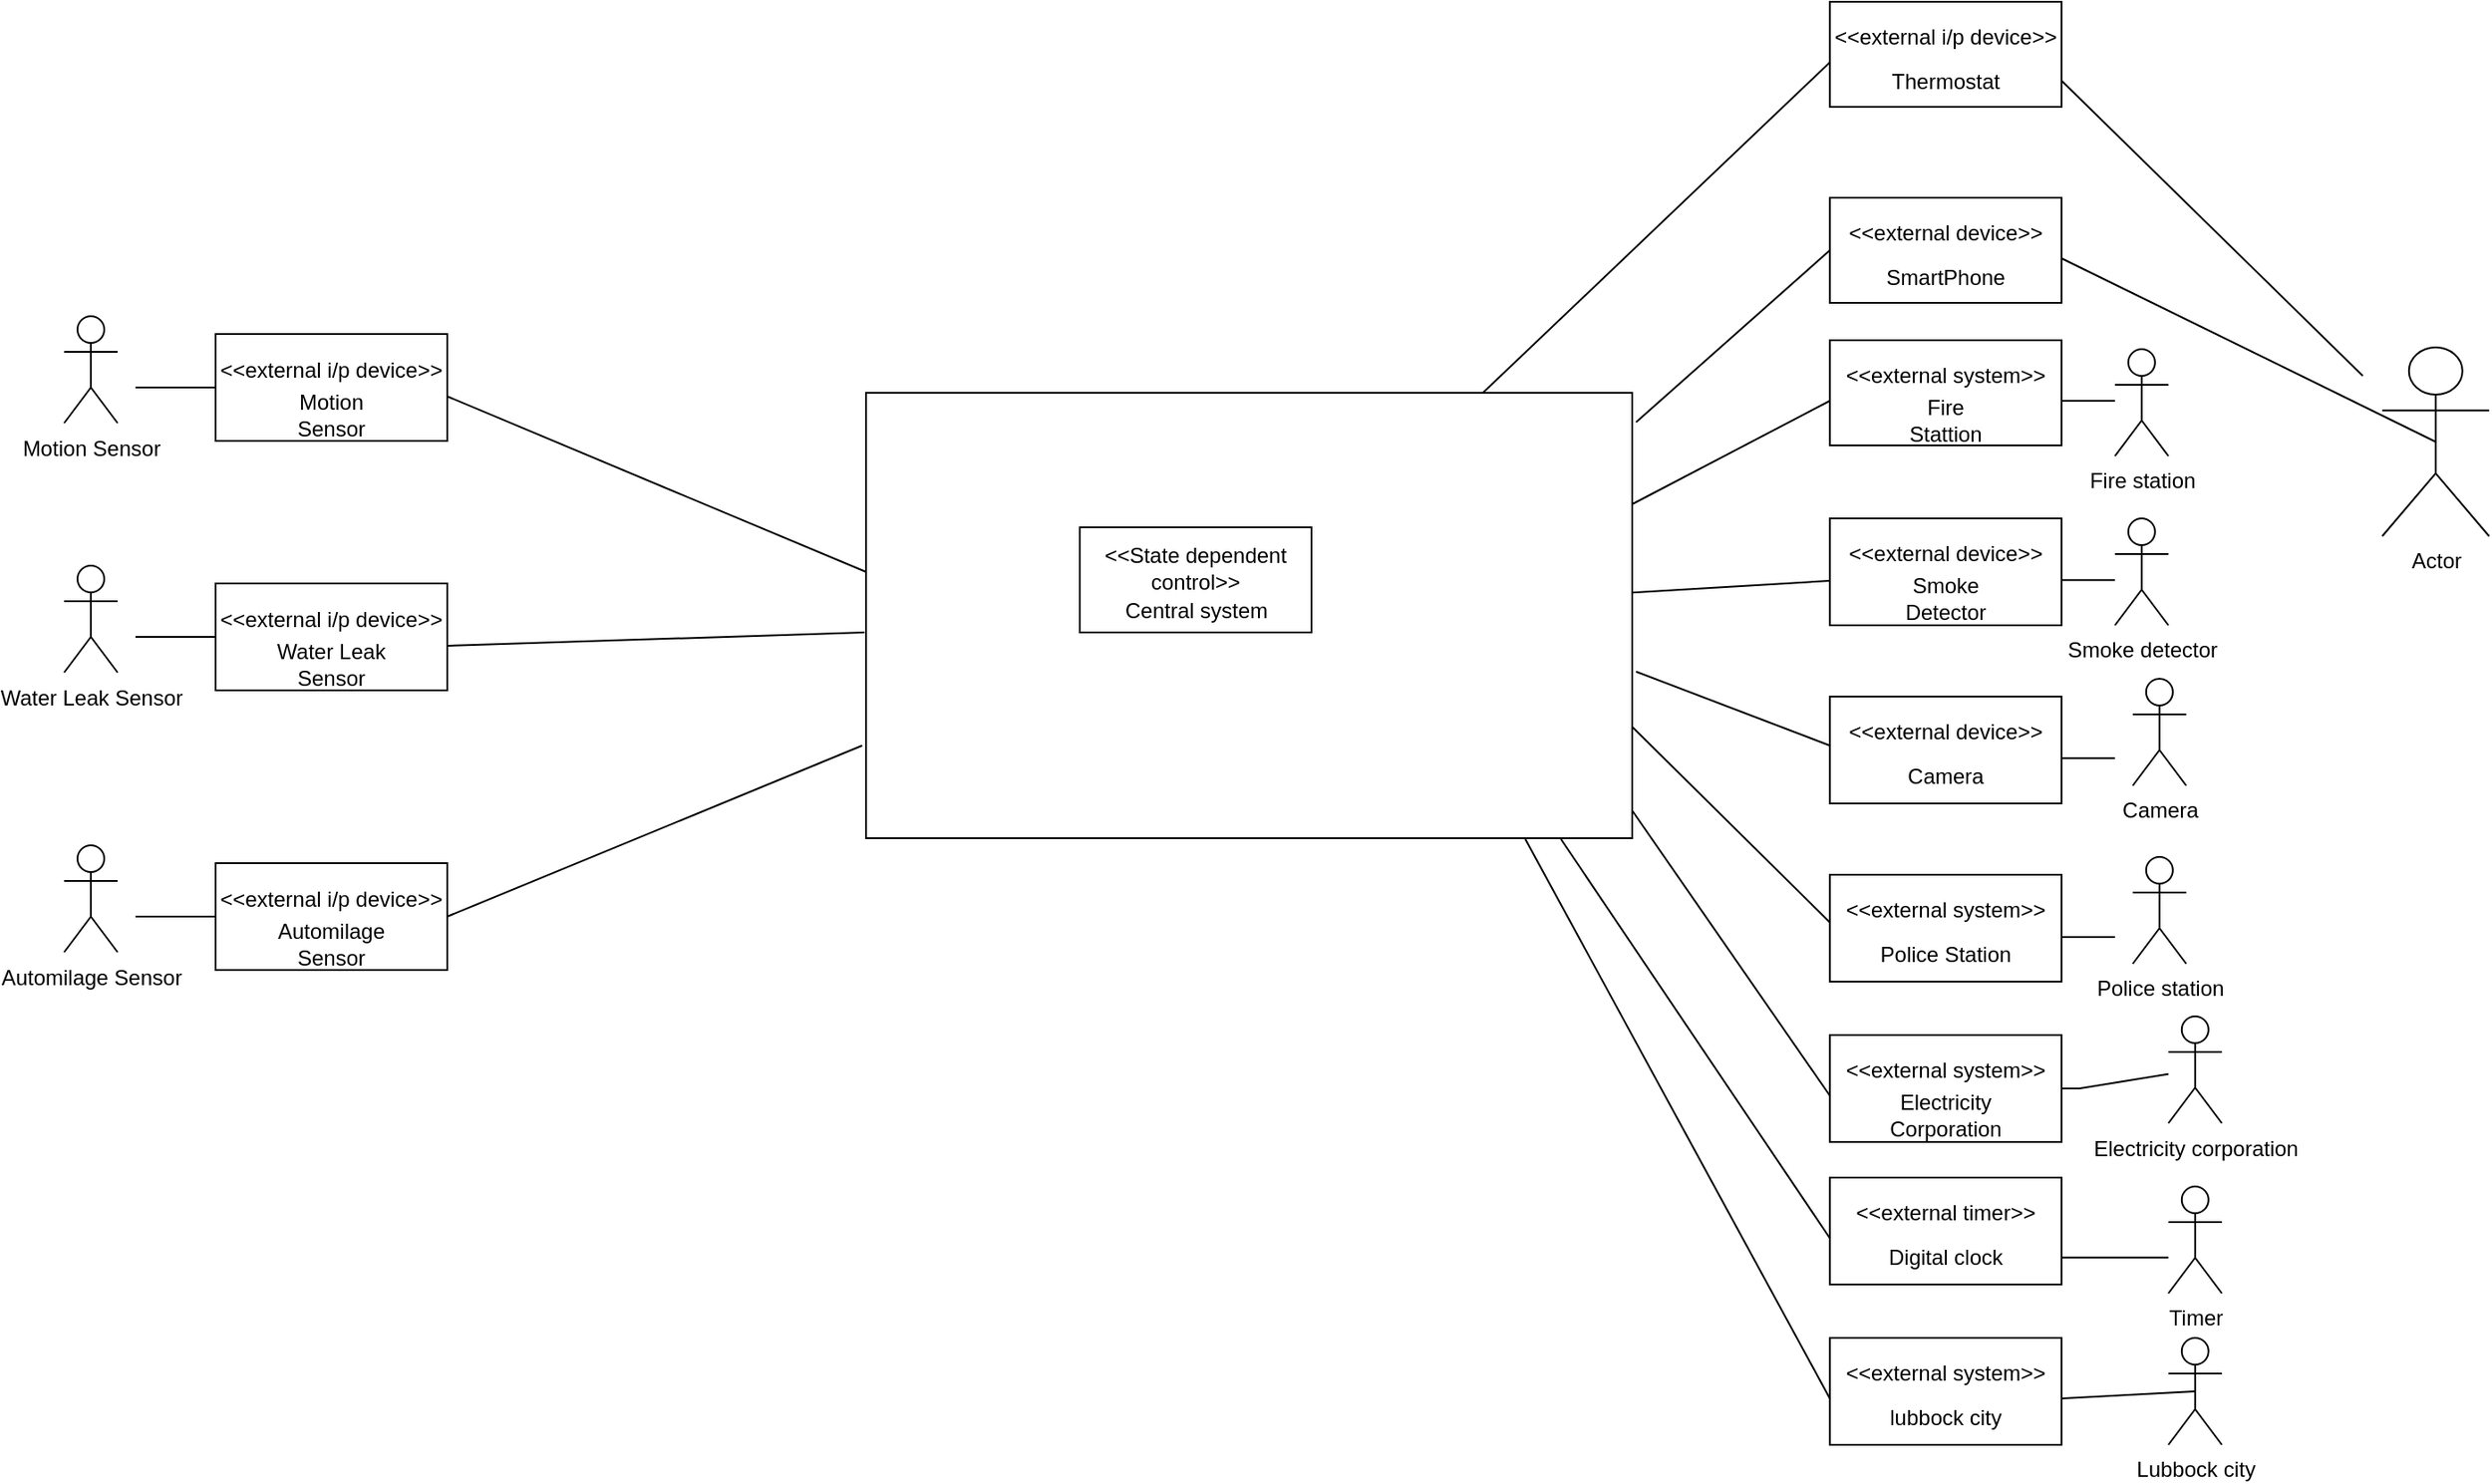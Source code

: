<mxfile version="17.4.0" type="github">
  <diagram id="queUSnzOFaTcNsG4NoB8" name="Page-1">
    <mxGraphModel dx="2548" dy="1980" grid="1" gridSize="10" guides="1" tooltips="1" connect="1" arrows="1" fold="1" page="1" pageScale="1" pageWidth="850" pageHeight="1100" math="0" shadow="0">
      <root>
        <mxCell id="0" />
        <mxCell id="1" parent="0" />
        <mxCell id="kgD6vg8KvZ7phLuvpiB6-6" value="Motion Sensor" style="shape=umlActor;verticalLabelPosition=bottom;verticalAlign=top;html=1;outlineConnect=0;" parent="1" vertex="1">
          <mxGeometry x="-230" y="96.5" width="30" height="60" as="geometry" />
        </mxCell>
        <mxCell id="kgD6vg8KvZ7phLuvpiB6-7" value="" style="endArrow=none;html=1;rounded=0;" parent="1" target="kgD6vg8KvZ7phLuvpiB6-8" edge="1">
          <mxGeometry width="50" height="50" relative="1" as="geometry">
            <mxPoint x="-190" y="136.5" as="sourcePoint" />
            <mxPoint x="-130" y="136.5" as="targetPoint" />
          </mxGeometry>
        </mxCell>
        <mxCell id="kgD6vg8KvZ7phLuvpiB6-8" value="" style="rounded=0;whiteSpace=wrap;html=1;" parent="1" vertex="1">
          <mxGeometry x="-145" y="106.5" width="130" height="60" as="geometry" />
        </mxCell>
        <mxCell id="kgD6vg8KvZ7phLuvpiB6-9" value="&amp;lt;&amp;lt;external i/p device&amp;gt;&amp;gt;" style="text;html=1;strokeColor=none;fillColor=none;align=center;verticalAlign=middle;whiteSpace=wrap;rounded=0;" parent="1" vertex="1">
          <mxGeometry x="-145" y="111.5" width="130" height="30" as="geometry" />
        </mxCell>
        <mxCell id="kgD6vg8KvZ7phLuvpiB6-10" value="Motion Sensor" style="text;html=1;strokeColor=none;fillColor=none;align=center;verticalAlign=middle;whiteSpace=wrap;rounded=0;" parent="1" vertex="1">
          <mxGeometry x="-110" y="136.5" width="60" height="30" as="geometry" />
        </mxCell>
        <mxCell id="kgD6vg8KvZ7phLuvpiB6-16" value="Water Leak Sensor" style="shape=umlActor;verticalLabelPosition=bottom;verticalAlign=top;html=1;outlineConnect=0;" parent="1" vertex="1">
          <mxGeometry x="-230" y="236.5" width="30" height="60" as="geometry" />
        </mxCell>
        <mxCell id="kgD6vg8KvZ7phLuvpiB6-17" value="" style="endArrow=none;html=1;rounded=0;" parent="1" target="kgD6vg8KvZ7phLuvpiB6-18" edge="1">
          <mxGeometry width="50" height="50" relative="1" as="geometry">
            <mxPoint x="-190" y="276.5" as="sourcePoint" />
            <mxPoint x="-130" y="276.5" as="targetPoint" />
          </mxGeometry>
        </mxCell>
        <mxCell id="kgD6vg8KvZ7phLuvpiB6-18" value="" style="rounded=0;whiteSpace=wrap;html=1;" parent="1" vertex="1">
          <mxGeometry x="-145" y="246.5" width="130" height="60" as="geometry" />
        </mxCell>
        <mxCell id="kgD6vg8KvZ7phLuvpiB6-19" value="&amp;lt;&amp;lt;external i/p device&amp;gt;&amp;gt;" style="text;html=1;strokeColor=none;fillColor=none;align=center;verticalAlign=middle;whiteSpace=wrap;rounded=0;" parent="1" vertex="1">
          <mxGeometry x="-145" y="251.5" width="130" height="30" as="geometry" />
        </mxCell>
        <mxCell id="kgD6vg8KvZ7phLuvpiB6-20" value="Water Leak Sensor" style="text;html=1;strokeColor=none;fillColor=none;align=center;verticalAlign=middle;whiteSpace=wrap;rounded=0;" parent="1" vertex="1">
          <mxGeometry x="-120" y="276.5" width="80" height="30" as="geometry" />
        </mxCell>
        <mxCell id="kgD6vg8KvZ7phLuvpiB6-21" value="Automilage Sensor" style="shape=umlActor;verticalLabelPosition=bottom;verticalAlign=top;html=1;outlineConnect=0;" parent="1" vertex="1">
          <mxGeometry x="-230" y="393.5" width="30" height="60" as="geometry" />
        </mxCell>
        <mxCell id="kgD6vg8KvZ7phLuvpiB6-22" value="" style="endArrow=none;html=1;rounded=0;" parent="1" target="kgD6vg8KvZ7phLuvpiB6-23" edge="1">
          <mxGeometry width="50" height="50" relative="1" as="geometry">
            <mxPoint x="-190" y="433.5" as="sourcePoint" />
            <mxPoint x="-130" y="433.5" as="targetPoint" />
          </mxGeometry>
        </mxCell>
        <mxCell id="kgD6vg8KvZ7phLuvpiB6-23" value="" style="rounded=0;whiteSpace=wrap;html=1;" parent="1" vertex="1">
          <mxGeometry x="-145" y="403.5" width="130" height="60" as="geometry" />
        </mxCell>
        <mxCell id="kgD6vg8KvZ7phLuvpiB6-24" value="&amp;lt;&amp;lt;external i/p device&amp;gt;&amp;gt;" style="text;html=1;strokeColor=none;fillColor=none;align=center;verticalAlign=middle;whiteSpace=wrap;rounded=0;" parent="1" vertex="1">
          <mxGeometry x="-145" y="408.5" width="130" height="30" as="geometry" />
        </mxCell>
        <mxCell id="kgD6vg8KvZ7phLuvpiB6-25" value="Automilage Sensor" style="text;html=1;strokeColor=none;fillColor=none;align=center;verticalAlign=middle;whiteSpace=wrap;rounded=0;" parent="1" vertex="1">
          <mxGeometry x="-120" y="433.5" width="80" height="30" as="geometry" />
        </mxCell>
        <mxCell id="kgD6vg8KvZ7phLuvpiB6-448" value="" style="rounded=0;whiteSpace=wrap;html=1;" parent="1" vertex="1">
          <mxGeometry x="220" y="139.5" width="430" height="250" as="geometry" />
        </mxCell>
        <mxCell id="kgD6vg8KvZ7phLuvpiB6-449" value="" style="rounded=0;whiteSpace=wrap;html=1;" parent="1" vertex="1">
          <mxGeometry x="760.9" y="110" width="130" height="59" as="geometry" />
        </mxCell>
        <mxCell id="kgD6vg8KvZ7phLuvpiB6-450" value="&amp;lt;&amp;lt;external system&amp;gt;&amp;gt;" style="text;html=1;strokeColor=none;fillColor=none;align=center;verticalAlign=middle;whiteSpace=wrap;rounded=0;" parent="1" vertex="1">
          <mxGeometry x="760.9" y="115" width="130" height="29" as="geometry" />
        </mxCell>
        <mxCell id="kgD6vg8KvZ7phLuvpiB6-451" value="Fire Stattion" style="text;html=1;strokeColor=none;fillColor=none;align=center;verticalAlign=middle;whiteSpace=wrap;rounded=0;" parent="1" vertex="1">
          <mxGeometry x="795.9" y="140" width="60" height="29" as="geometry" />
        </mxCell>
        <mxCell id="kgD6vg8KvZ7phLuvpiB6-452" value="" style="rounded=0;whiteSpace=wrap;html=1;" parent="1" vertex="1">
          <mxGeometry x="760.9" y="210" width="130" height="60" as="geometry" />
        </mxCell>
        <mxCell id="kgD6vg8KvZ7phLuvpiB6-453" value="&amp;lt;&amp;lt;external device&amp;gt;&amp;gt;" style="text;html=1;strokeColor=none;fillColor=none;align=center;verticalAlign=middle;whiteSpace=wrap;rounded=0;" parent="1" vertex="1">
          <mxGeometry x="760.9" y="215" width="130" height="30" as="geometry" />
        </mxCell>
        <mxCell id="kgD6vg8KvZ7phLuvpiB6-454" value="Smoke Detector" style="text;html=1;strokeColor=none;fillColor=none;align=center;verticalAlign=middle;whiteSpace=wrap;rounded=0;" parent="1" vertex="1">
          <mxGeometry x="795.9" y="240" width="60" height="30" as="geometry" />
        </mxCell>
        <mxCell id="kgD6vg8KvZ7phLuvpiB6-455" value="" style="rounded=0;whiteSpace=wrap;html=1;" parent="1" vertex="1">
          <mxGeometry x="760.9" y="310" width="130" height="60" as="geometry" />
        </mxCell>
        <mxCell id="kgD6vg8KvZ7phLuvpiB6-456" value="&amp;lt;&amp;lt;external device&amp;gt;&amp;gt;" style="text;html=1;strokeColor=none;fillColor=none;align=center;verticalAlign=middle;whiteSpace=wrap;rounded=0;" parent="1" vertex="1">
          <mxGeometry x="760.9" y="315" width="130" height="30" as="geometry" />
        </mxCell>
        <mxCell id="kgD6vg8KvZ7phLuvpiB6-457" value="Camera" style="text;html=1;strokeColor=none;fillColor=none;align=center;verticalAlign=middle;whiteSpace=wrap;rounded=0;" parent="1" vertex="1">
          <mxGeometry x="785.9" y="340" width="80" height="30" as="geometry" />
        </mxCell>
        <mxCell id="kgD6vg8KvZ7phLuvpiB6-458" value="" style="rounded=0;whiteSpace=wrap;html=1;" parent="1" vertex="1">
          <mxGeometry x="760.9" y="410" width="130" height="60" as="geometry" />
        </mxCell>
        <mxCell id="kgD6vg8KvZ7phLuvpiB6-460" value="Police Station" style="text;html=1;strokeColor=none;fillColor=none;align=center;verticalAlign=middle;whiteSpace=wrap;rounded=0;" parent="1" vertex="1">
          <mxGeometry x="785.9" y="440" width="80" height="30" as="geometry" />
        </mxCell>
        <mxCell id="kgD6vg8KvZ7phLuvpiB6-461" value="&amp;lt;&amp;lt;external system&amp;gt;&amp;gt;" style="text;html=1;strokeColor=none;fillColor=none;align=center;verticalAlign=middle;whiteSpace=wrap;rounded=0;" parent="1" vertex="1">
          <mxGeometry x="760.9" y="415" width="130" height="29" as="geometry" />
        </mxCell>
        <mxCell id="kgD6vg8KvZ7phLuvpiB6-462" value="" style="rounded=0;whiteSpace=wrap;html=1;" parent="1" vertex="1">
          <mxGeometry x="760.9" y="500" width="130" height="60" as="geometry" />
        </mxCell>
        <mxCell id="kgD6vg8KvZ7phLuvpiB6-463" value="Electricity Corporation" style="text;html=1;strokeColor=none;fillColor=none;align=center;verticalAlign=middle;whiteSpace=wrap;rounded=0;" parent="1" vertex="1">
          <mxGeometry x="785.9" y="530" width="80" height="30" as="geometry" />
        </mxCell>
        <mxCell id="kgD6vg8KvZ7phLuvpiB6-464" value="&amp;lt;&amp;lt;external system&amp;gt;&amp;gt;" style="text;html=1;strokeColor=none;fillColor=none;align=center;verticalAlign=middle;whiteSpace=wrap;rounded=0;" parent="1" vertex="1">
          <mxGeometry x="760.9" y="505" width="130" height="29" as="geometry" />
        </mxCell>
        <mxCell id="kgD6vg8KvZ7phLuvpiB6-465" value="" style="rounded=0;whiteSpace=wrap;html=1;" parent="1" vertex="1">
          <mxGeometry x="760.9" y="580" width="130" height="60" as="geometry" />
        </mxCell>
        <mxCell id="kgD6vg8KvZ7phLuvpiB6-466" value="Digital clock" style="text;html=1;strokeColor=none;fillColor=none;align=center;verticalAlign=middle;whiteSpace=wrap;rounded=0;" parent="1" vertex="1">
          <mxGeometry x="785.9" y="610" width="80" height="30" as="geometry" />
        </mxCell>
        <mxCell id="kgD6vg8KvZ7phLuvpiB6-467" value="&amp;lt;&amp;lt;external timer&amp;gt;&amp;gt;" style="text;html=1;strokeColor=none;fillColor=none;align=center;verticalAlign=middle;whiteSpace=wrap;rounded=0;" parent="1" vertex="1">
          <mxGeometry x="760.9" y="585" width="130" height="29" as="geometry" />
        </mxCell>
        <mxCell id="kgD6vg8KvZ7phLuvpiB6-469" value="" style="rounded=0;whiteSpace=wrap;html=1;" parent="1" vertex="1">
          <mxGeometry x="760.9" y="670" width="130" height="60" as="geometry" />
        </mxCell>
        <mxCell id="kgD6vg8KvZ7phLuvpiB6-470" value="lubbock city" style="text;html=1;strokeColor=none;fillColor=none;align=center;verticalAlign=middle;whiteSpace=wrap;rounded=0;" parent="1" vertex="1">
          <mxGeometry x="785.9" y="700" width="80" height="30" as="geometry" />
        </mxCell>
        <mxCell id="kgD6vg8KvZ7phLuvpiB6-471" value="&amp;lt;&amp;lt;external system&amp;gt;&amp;gt;" style="text;html=1;strokeColor=none;fillColor=none;align=center;verticalAlign=middle;whiteSpace=wrap;rounded=0;" parent="1" vertex="1">
          <mxGeometry x="760.9" y="675" width="130" height="29" as="geometry" />
        </mxCell>
        <mxCell id="kgD6vg8KvZ7phLuvpiB6-473" value="" style="endArrow=none;html=1;rounded=0;entryX=1;entryY=1;entryDx=0;entryDy=0;" parent="1" target="kgD6vg8KvZ7phLuvpiB6-450" edge="1">
          <mxGeometry width="50" height="50" relative="1" as="geometry">
            <mxPoint x="920.9" y="144" as="sourcePoint" />
            <mxPoint x="560.9" y="220" as="targetPoint" />
          </mxGeometry>
        </mxCell>
        <mxCell id="kgD6vg8KvZ7phLuvpiB6-482" value="Fire station" style="shape=umlActor;verticalLabelPosition=bottom;verticalAlign=top;html=1;outlineConnect=0;" parent="1" vertex="1">
          <mxGeometry x="920.9" y="115" width="30" height="60" as="geometry" />
        </mxCell>
        <mxCell id="kgD6vg8KvZ7phLuvpiB6-483" value="Smoke detector" style="shape=umlActor;verticalLabelPosition=bottom;verticalAlign=top;html=1;outlineConnect=0;" parent="1" vertex="1">
          <mxGeometry x="920.9" y="210" width="30" height="60" as="geometry" />
        </mxCell>
        <mxCell id="kgD6vg8KvZ7phLuvpiB6-484" value="" style="endArrow=none;html=1;rounded=0;entryX=1;entryY=1;entryDx=0;entryDy=0;" parent="1" edge="1">
          <mxGeometry width="50" height="50" relative="1" as="geometry">
            <mxPoint x="920.9" y="244.65" as="sourcePoint" />
            <mxPoint x="890.9" y="244.65" as="targetPoint" />
            <Array as="points">
              <mxPoint x="900.9" y="244.65" />
            </Array>
          </mxGeometry>
        </mxCell>
        <mxCell id="kgD6vg8KvZ7phLuvpiB6-485" value="Electricity corporation" style="shape=umlActor;verticalLabelPosition=bottom;verticalAlign=top;html=1;outlineConnect=0;" parent="1" vertex="1">
          <mxGeometry x="950.9" y="489.5" width="30" height="60" as="geometry" />
        </mxCell>
        <mxCell id="kgD6vg8KvZ7phLuvpiB6-486" value="" style="endArrow=none;html=1;rounded=0;entryX=1;entryY=1;entryDx=0;entryDy=0;" parent="1" edge="1">
          <mxGeometry width="50" height="50" relative="1" as="geometry">
            <mxPoint x="920.9" y="344.65" as="sourcePoint" />
            <mxPoint x="890.9" y="344.65" as="targetPoint" />
            <Array as="points">
              <mxPoint x="900.9" y="344.65" />
            </Array>
          </mxGeometry>
        </mxCell>
        <mxCell id="kgD6vg8KvZ7phLuvpiB6-487" value="Camera" style="shape=umlActor;verticalLabelPosition=bottom;verticalAlign=top;html=1;outlineConnect=0;" parent="1" vertex="1">
          <mxGeometry x="930.9" y="300" width="30" height="60" as="geometry" />
        </mxCell>
        <mxCell id="kgD6vg8KvZ7phLuvpiB6-488" value="" style="endArrow=none;html=1;rounded=0;entryX=1;entryY=1;entryDx=0;entryDy=0;" parent="1" edge="1">
          <mxGeometry width="50" height="50" relative="1" as="geometry">
            <mxPoint x="920.9" y="445" as="sourcePoint" />
            <mxPoint x="890.9" y="445" as="targetPoint" />
            <Array as="points">
              <mxPoint x="900.9" y="445" />
            </Array>
          </mxGeometry>
        </mxCell>
        <mxCell id="kgD6vg8KvZ7phLuvpiB6-489" value="Police station" style="shape=umlActor;verticalLabelPosition=bottom;verticalAlign=top;html=1;outlineConnect=0;" parent="1" vertex="1">
          <mxGeometry x="930.9" y="400" width="30" height="60" as="geometry" />
        </mxCell>
        <mxCell id="kgD6vg8KvZ7phLuvpiB6-490" value="" style="endArrow=none;html=1;rounded=0;entryX=1;entryY=1;entryDx=0;entryDy=0;" parent="1" source="kgD6vg8KvZ7phLuvpiB6-485" edge="1">
          <mxGeometry width="50" height="50" relative="1" as="geometry">
            <mxPoint x="920.9" y="530" as="sourcePoint" />
            <mxPoint x="890.9" y="530" as="targetPoint" />
            <Array as="points">
              <mxPoint x="900.9" y="530" />
            </Array>
          </mxGeometry>
        </mxCell>
        <mxCell id="kgD6vg8KvZ7phLuvpiB6-491" value="Timer&lt;br&gt;" style="shape=umlActor;verticalLabelPosition=bottom;verticalAlign=top;html=1;outlineConnect=0;" parent="1" vertex="1">
          <mxGeometry x="950.9" y="585" width="30" height="60" as="geometry" />
        </mxCell>
        <mxCell id="kgD6vg8KvZ7phLuvpiB6-492" value="" style="endArrow=none;html=1;rounded=0;entryX=1;entryY=1;entryDx=0;entryDy=0;" parent="1" edge="1">
          <mxGeometry width="50" height="50" relative="1" as="geometry">
            <mxPoint x="950.9" y="624.82" as="sourcePoint" />
            <mxPoint x="890.9" y="624.82" as="targetPoint" />
            <Array as="points">
              <mxPoint x="900.9" y="624.82" />
            </Array>
          </mxGeometry>
        </mxCell>
        <mxCell id="kgD6vg8KvZ7phLuvpiB6-494" value="Lubbock city&lt;br&gt;" style="shape=umlActor;verticalLabelPosition=bottom;verticalAlign=top;html=1;outlineConnect=0;" parent="1" vertex="1">
          <mxGeometry x="950.9" y="670" width="30" height="60" as="geometry" />
        </mxCell>
        <mxCell id="7Ufg1nvPIbCbdAw9HvlZ-1" value="" style="rounded=0;whiteSpace=wrap;html=1;" parent="1" vertex="1">
          <mxGeometry x="340" y="215" width="130" height="59" as="geometry" />
        </mxCell>
        <mxCell id="7Ufg1nvPIbCbdAw9HvlZ-2" value="&amp;lt;&amp;lt;State dependent control&amp;gt;&amp;gt;" style="text;html=1;strokeColor=none;fillColor=none;align=center;verticalAlign=middle;whiteSpace=wrap;rounded=0;" parent="1" vertex="1">
          <mxGeometry x="340" y="223" width="130" height="29" as="geometry" />
        </mxCell>
        <mxCell id="7Ufg1nvPIbCbdAw9HvlZ-3" value="Central system" style="text;html=1;strokeColor=none;fillColor=none;align=center;verticalAlign=middle;whiteSpace=wrap;rounded=0;" parent="1" vertex="1">
          <mxGeometry x="362.5" y="247" width="85" height="29" as="geometry" />
        </mxCell>
        <mxCell id="7Ufg1nvPIbCbdAw9HvlZ-4" value="" style="endArrow=none;html=1;rounded=0;entryX=0;entryY=1;entryDx=0;entryDy=0;exitX=1;exitY=0.25;exitDx=0;exitDy=0;" parent="1" source="kgD6vg8KvZ7phLuvpiB6-448" target="kgD6vg8KvZ7phLuvpiB6-450" edge="1">
          <mxGeometry width="50" height="50" relative="1" as="geometry">
            <mxPoint x="730.9" y="144" as="sourcePoint" />
            <mxPoint x="710.9" y="390" as="targetPoint" />
          </mxGeometry>
        </mxCell>
        <mxCell id="7Ufg1nvPIbCbdAw9HvlZ-5" value="" style="endArrow=none;html=1;rounded=0;entryX=0;entryY=1;entryDx=0;entryDy=0;" parent="1" source="kgD6vg8KvZ7phLuvpiB6-448" target="kgD6vg8KvZ7phLuvpiB6-453" edge="1">
          <mxGeometry width="50" height="50" relative="1" as="geometry">
            <mxPoint x="730.9" y="245" as="sourcePoint" />
            <mxPoint x="710.9" y="390" as="targetPoint" />
          </mxGeometry>
        </mxCell>
        <mxCell id="7Ufg1nvPIbCbdAw9HvlZ-6" value="" style="endArrow=none;html=1;rounded=0;entryX=0;entryY=0.75;entryDx=0;entryDy=0;exitX=1.005;exitY=0.626;exitDx=0;exitDy=0;exitPerimeter=0;" parent="1" source="kgD6vg8KvZ7phLuvpiB6-448" target="kgD6vg8KvZ7phLuvpiB6-456" edge="1">
          <mxGeometry width="50" height="50" relative="1" as="geometry">
            <mxPoint x="732.1" y="325.37" as="sourcePoint" />
            <mxPoint x="710.9" y="390" as="targetPoint" />
          </mxGeometry>
        </mxCell>
        <mxCell id="7Ufg1nvPIbCbdAw9HvlZ-7" value="" style="endArrow=none;html=1;rounded=0;entryX=0;entryY=0.75;entryDx=0;entryDy=0;exitX=1;exitY=0.75;exitDx=0;exitDy=0;" parent="1" source="kgD6vg8KvZ7phLuvpiB6-448" target="kgD6vg8KvZ7phLuvpiB6-461" edge="1">
          <mxGeometry width="50" height="50" relative="1" as="geometry">
            <mxPoint x="732.1" y="416.49" as="sourcePoint" />
            <mxPoint x="710.9" y="390" as="targetPoint" />
          </mxGeometry>
        </mxCell>
        <mxCell id="7Ufg1nvPIbCbdAw9HvlZ-8" value="" style="endArrow=none;html=1;rounded=0;entryX=0;entryY=1;entryDx=0;entryDy=0;exitX=1;exitY=0.938;exitDx=0;exitDy=0;exitPerimeter=0;" parent="1" source="kgD6vg8KvZ7phLuvpiB6-448" target="kgD6vg8KvZ7phLuvpiB6-464" edge="1">
          <mxGeometry width="50" height="50" relative="1" as="geometry">
            <mxPoint x="730.6" y="504.93" as="sourcePoint" />
            <mxPoint x="710.9" y="390" as="targetPoint" />
          </mxGeometry>
        </mxCell>
        <mxCell id="7Ufg1nvPIbCbdAw9HvlZ-12" value="" style="endArrow=none;html=1;rounded=0;entryX=0;entryY=1;entryDx=0;entryDy=0;" parent="1" target="kgD6vg8KvZ7phLuvpiB6-467" edge="1">
          <mxGeometry width="50" height="50" relative="1" as="geometry">
            <mxPoint x="610" y="390" as="sourcePoint" />
            <mxPoint x="710.9" y="390" as="targetPoint" />
          </mxGeometry>
        </mxCell>
        <mxCell id="7Ufg1nvPIbCbdAw9HvlZ-13" value="" style="endArrow=none;html=1;rounded=0;entryX=0;entryY=1;entryDx=0;entryDy=0;" parent="1" target="kgD6vg8KvZ7phLuvpiB6-471" edge="1">
          <mxGeometry width="50" height="50" relative="1" as="geometry">
            <mxPoint x="590" y="390" as="sourcePoint" />
            <mxPoint x="710.9" y="390" as="targetPoint" />
          </mxGeometry>
        </mxCell>
        <mxCell id="7Ufg1nvPIbCbdAw9HvlZ-16" value="" style="endArrow=none;html=1;rounded=0;exitX=1;exitY=1;exitDx=0;exitDy=0;" parent="1" source="kgD6vg8KvZ7phLuvpiB6-9" edge="1">
          <mxGeometry width="50" height="50" relative="1" as="geometry">
            <mxPoint x="380" y="329.5" as="sourcePoint" />
            <mxPoint x="220" y="240" as="targetPoint" />
          </mxGeometry>
        </mxCell>
        <mxCell id="7Ufg1nvPIbCbdAw9HvlZ-17" value="" style="endArrow=none;html=1;rounded=0;exitX=1;exitY=1;exitDx=0;exitDy=0;entryX=-0.002;entryY=0.538;entryDx=0;entryDy=0;entryPerimeter=0;" parent="1" source="kgD6vg8KvZ7phLuvpiB6-19" target="kgD6vg8KvZ7phLuvpiB6-448" edge="1">
          <mxGeometry width="50" height="50" relative="1" as="geometry">
            <mxPoint x="380" y="329.5" as="sourcePoint" />
            <mxPoint x="160" y="273" as="targetPoint" />
          </mxGeometry>
        </mxCell>
        <mxCell id="7Ufg1nvPIbCbdAw9HvlZ-18" value="" style="endArrow=none;html=1;rounded=0;exitX=1;exitY=0.5;exitDx=0;exitDy=0;entryX=-0.005;entryY=0.792;entryDx=0;entryDy=0;entryPerimeter=0;" parent="1" source="kgD6vg8KvZ7phLuvpiB6-23" target="kgD6vg8KvZ7phLuvpiB6-448" edge="1">
          <mxGeometry width="50" height="50" relative="1" as="geometry">
            <mxPoint x="380" y="329.5" as="sourcePoint" />
            <mxPoint x="162.58" y="307.5" as="targetPoint" />
          </mxGeometry>
        </mxCell>
        <mxCell id="7Ufg1nvPIbCbdAw9HvlZ-19" value="" style="rounded=0;whiteSpace=wrap;html=1;" parent="1" vertex="1">
          <mxGeometry x="760.9" y="30" width="130" height="59" as="geometry" />
        </mxCell>
        <mxCell id="7Ufg1nvPIbCbdAw9HvlZ-20" value="&amp;lt;&amp;lt;external device&amp;gt;&amp;gt;" style="text;html=1;strokeColor=none;fillColor=none;align=center;verticalAlign=middle;whiteSpace=wrap;rounded=0;" parent="1" vertex="1">
          <mxGeometry x="760.9" y="35" width="130" height="29" as="geometry" />
        </mxCell>
        <mxCell id="7Ufg1nvPIbCbdAw9HvlZ-21" value="SmartPhone" style="text;html=1;strokeColor=none;fillColor=none;align=center;verticalAlign=middle;whiteSpace=wrap;rounded=0;" parent="1" vertex="1">
          <mxGeometry x="795.9" y="60" width="60" height="29" as="geometry" />
        </mxCell>
        <mxCell id="7Ufg1nvPIbCbdAw9HvlZ-22" value="" style="endArrow=none;html=1;rounded=0;entryX=0;entryY=0.5;entryDx=0;entryDy=0;exitX=1.005;exitY=0.066;exitDx=0;exitDy=0;exitPerimeter=0;" parent="1" source="kgD6vg8KvZ7phLuvpiB6-448" target="7Ufg1nvPIbCbdAw9HvlZ-19" edge="1">
          <mxGeometry width="50" height="50" relative="1" as="geometry">
            <mxPoint x="730.0" y="74.12" as="sourcePoint" />
            <mxPoint x="870.9" y="90" as="targetPoint" />
          </mxGeometry>
        </mxCell>
        <mxCell id="7Ufg1nvPIbCbdAw9HvlZ-23" value="Actor" style="shape=umlActor;verticalLabelPosition=bottom;verticalAlign=top;html=1;outlineConnect=0;" parent="1" vertex="1">
          <mxGeometry x="1070.9" y="114" width="60" height="106" as="geometry" />
        </mxCell>
        <mxCell id="7Ufg1nvPIbCbdAw9HvlZ-28" value="" style="endArrow=none;html=1;rounded=0;entryX=0.5;entryY=0.5;entryDx=0;entryDy=0;entryPerimeter=0;exitX=1;exitY=1;exitDx=0;exitDy=0;" parent="1" source="7Ufg1nvPIbCbdAw9HvlZ-20" target="7Ufg1nvPIbCbdAw9HvlZ-23" edge="1">
          <mxGeometry width="50" height="50" relative="1" as="geometry">
            <mxPoint x="840.9" y="400" as="sourcePoint" />
            <mxPoint x="890.9" y="350" as="targetPoint" />
          </mxGeometry>
        </mxCell>
        <mxCell id="H5mJ6lcZuWP5Hk-A59wW-1" value="" style="endArrow=none;html=1;rounded=0;entryX=0.5;entryY=0.5;entryDx=0;entryDy=0;entryPerimeter=0;exitX=1;exitY=1;exitDx=0;exitDy=0;" parent="1" source="kgD6vg8KvZ7phLuvpiB6-471" target="kgD6vg8KvZ7phLuvpiB6-494" edge="1">
          <mxGeometry width="50" height="50" relative="1" as="geometry">
            <mxPoint x="570" y="430" as="sourcePoint" />
            <mxPoint x="620" y="380" as="targetPoint" />
          </mxGeometry>
        </mxCell>
        <mxCell id="cVfnqsg5N_nS9RTVdz-K-56" value="" style="rounded=0;whiteSpace=wrap;html=1;" vertex="1" parent="1">
          <mxGeometry x="760.9" y="-80" width="130" height="59" as="geometry" />
        </mxCell>
        <mxCell id="cVfnqsg5N_nS9RTVdz-K-57" value="&amp;lt;&amp;lt;external i/p device&amp;gt;&amp;gt;" style="text;html=1;strokeColor=none;fillColor=none;align=center;verticalAlign=middle;whiteSpace=wrap;rounded=0;" vertex="1" parent="1">
          <mxGeometry x="760.9" y="-75" width="130" height="29" as="geometry" />
        </mxCell>
        <mxCell id="cVfnqsg5N_nS9RTVdz-K-58" value="Thermostat" style="text;html=1;strokeColor=none;fillColor=none;align=center;verticalAlign=middle;whiteSpace=wrap;rounded=0;" vertex="1" parent="1">
          <mxGeometry x="795.9" y="-50" width="60" height="29" as="geometry" />
        </mxCell>
        <mxCell id="cVfnqsg5N_nS9RTVdz-K-59" value="" style="endArrow=none;html=1;rounded=0;entryX=0;entryY=1;entryDx=0;entryDy=0;" edge="1" parent="1" source="kgD6vg8KvZ7phLuvpiB6-448" target="cVfnqsg5N_nS9RTVdz-K-57">
          <mxGeometry width="50" height="50" relative="1" as="geometry">
            <mxPoint x="620" y="130" as="sourcePoint" />
            <mxPoint x="510" y="220" as="targetPoint" />
          </mxGeometry>
        </mxCell>
        <mxCell id="cVfnqsg5N_nS9RTVdz-K-60" value="" style="endArrow=none;html=1;rounded=0;entryX=1;entryY=0.75;entryDx=0;entryDy=0;" edge="1" parent="1" target="cVfnqsg5N_nS9RTVdz-K-56">
          <mxGeometry width="50" height="50" relative="1" as="geometry">
            <mxPoint x="1060" y="130" as="sourcePoint" />
            <mxPoint x="510" y="220" as="targetPoint" />
          </mxGeometry>
        </mxCell>
      </root>
    </mxGraphModel>
  </diagram>
</mxfile>
